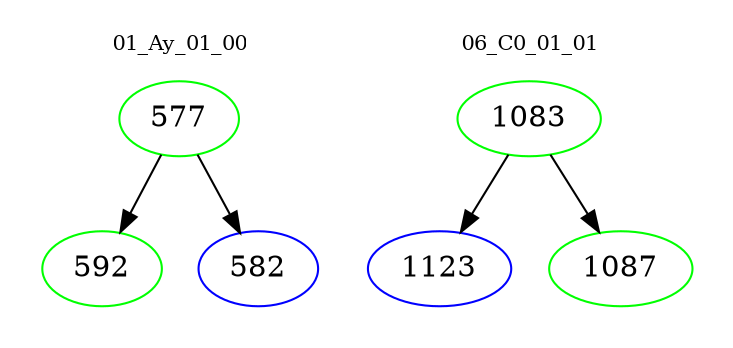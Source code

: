 digraph{
subgraph cluster_0 {
color = white
label = "01_Ay_01_00";
fontsize=10;
T0_577 [label="577", color="green"]
T0_577 -> T0_592 [color="black"]
T0_592 [label="592", color="green"]
T0_577 -> T0_582 [color="black"]
T0_582 [label="582", color="blue"]
}
subgraph cluster_1 {
color = white
label = "06_C0_01_01";
fontsize=10;
T1_1083 [label="1083", color="green"]
T1_1083 -> T1_1123 [color="black"]
T1_1123 [label="1123", color="blue"]
T1_1083 -> T1_1087 [color="black"]
T1_1087 [label="1087", color="green"]
}
}

